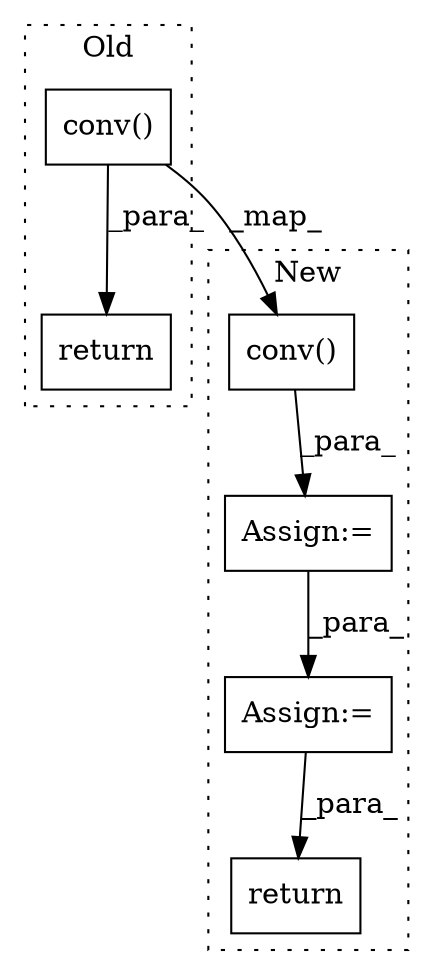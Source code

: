 digraph G {
subgraph cluster0 {
1 [label="conv()" a="75" s="2531,2542" l="10,1" shape="box"];
5 [label="return" a="93" s="2520" l="7" shape="box"];
label = "Old";
style="dotted";
}
subgraph cluster1 {
2 [label="conv()" a="75" s="2683,2694" l="10,1" shape="box"];
3 [label="Assign:=" a="68" s="2680" l="3" shape="box"];
4 [label="return" a="93" s="3144" l="7" shape="box"];
6 [label="Assign:=" a="68" s="2899" l="3" shape="box"];
label = "New";
style="dotted";
}
1 -> 5 [label="_para_"];
1 -> 2 [label="_map_"];
2 -> 3 [label="_para_"];
3 -> 6 [label="_para_"];
6 -> 4 [label="_para_"];
}